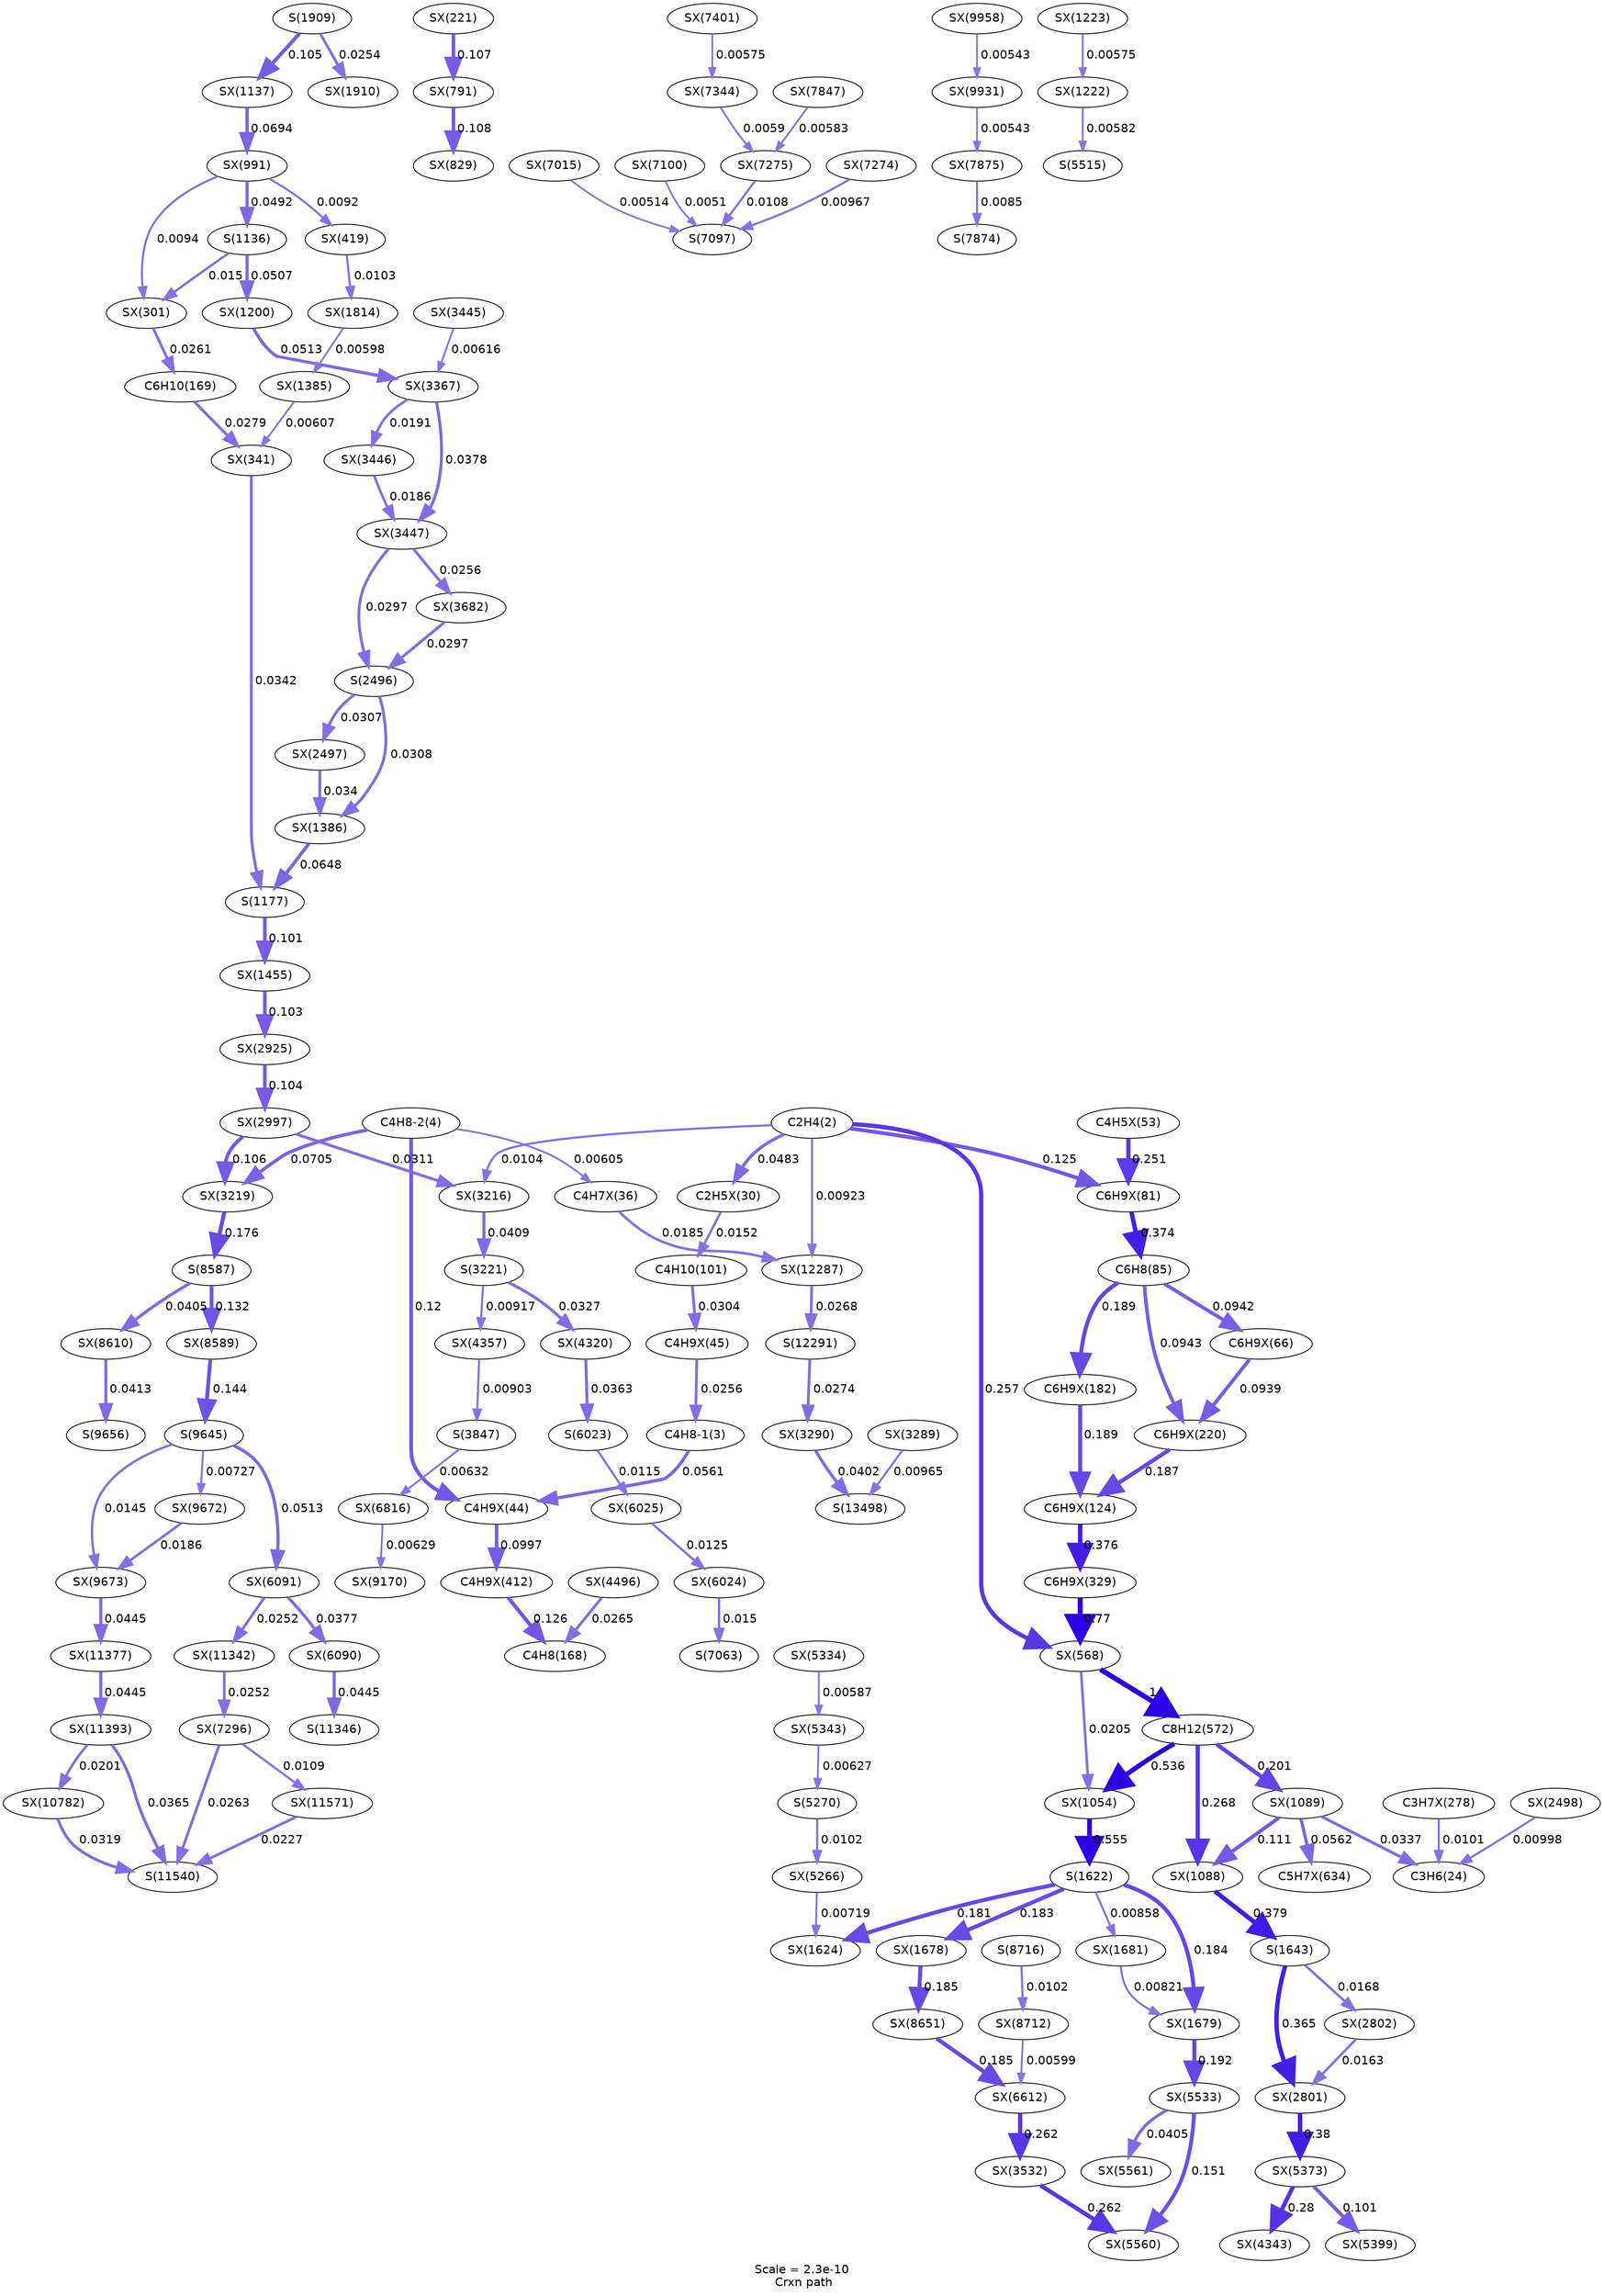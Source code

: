 digraph reaction_paths {
center=1;
s5 -> s57[fontname="Helvetica", style="setlinewidth(3.71)", arrowsize=1.86, color="0.7, 0.548, 0.9"
, label=" 0.0483"];
s5 -> s72[fontname="Helvetica", style="setlinewidth(4.43)", arrowsize=2.22, color="0.7, 0.625, 0.9"
, label=" 0.125"];
s5 -> s100[fontname="Helvetica", style="setlinewidth(4.97)", arrowsize=2.49, color="0.7, 0.757, 0.9"
, label=" 0.257"];
s5 -> s160[fontname="Helvetica", style="setlinewidth(2.55)", arrowsize=1.28, color="0.7, 0.51, 0.9"
, label=" 0.0104"];
s5 -> s312[fontname="Helvetica", style="setlinewidth(2.46)", arrowsize=1.23, color="0.7, 0.509, 0.9"
, label=" 0.00923"];
s69 -> s72[fontname="Helvetica", style="setlinewidth(4.96)", arrowsize=2.48, color="0.7, 0.751, 0.9"
, label=" 0.251"];
s65 -> s6[fontname="Helvetica", style="setlinewidth(3.23)", arrowsize=1.62, color="0.7, 0.526, 0.9"
, label=" 0.0256"];
s6 -> s64[fontname="Helvetica", style="setlinewidth(3.83)", arrowsize=1.91, color="0.7, 0.556, 0.9"
, label=" 0.0561"];
s57 -> s13[fontname="Helvetica", style="setlinewidth(2.84)", arrowsize=1.42, color="0.7, 0.515, 0.9"
, label=" 0.0152"];
s72 -> s10[fontname="Helvetica", style="setlinewidth(5.26)", arrowsize=2.63, color="0.7, 0.874, 0.9"
, label=" 0.374"];
s10 -> s83[fontname="Helvetica", style="setlinewidth(4.74)", arrowsize=2.37, color="0.7, 0.689, 0.9"
, label=" 0.189"];
s10 -> s85[fontname="Helvetica", style="setlinewidth(4.22)", arrowsize=2.11, color="0.7, 0.594, 0.9"
, label=" 0.0943"];
s10 -> s71[fontname="Helvetica", style="setlinewidth(4.22)", arrowsize=2.11, color="0.7, 0.594, 0.9"
, label=" 0.0942"];
s13 -> s65[fontname="Helvetica", style="setlinewidth(3.36)", arrowsize=1.68, color="0.7, 0.53, 0.9"
, label=" 0.0304"];
s89 -> s15[fontname="Helvetica", style="setlinewidth(3.25)", arrowsize=1.62, color="0.7, 0.526, 0.9"
, label=" 0.0261"];
s15 -> s92[fontname="Helvetica", style="setlinewidth(3.3)", arrowsize=1.65, color="0.7, 0.528, 0.9"
, label=" 0.0279"];
s7 -> s64[fontname="Helvetica", style="setlinewidth(4.4)", arrowsize=2.2, color="0.7, 0.62, 0.9"
, label=" 0.12"];
s64 -> s94[fontname="Helvetica", style="setlinewidth(4.26)", arrowsize=2.13, color="0.7, 0.6, 0.9"
, label=" 0.0997"];
s7 -> s161[fontname="Helvetica", style="setlinewidth(4)", arrowsize=2, color="0.7, 0.571, 0.9"
, label=" 0.0705"];
s7 -> s62[fontname="Helvetica", style="setlinewidth(2.14)", arrowsize=1.07, color="0.7, 0.506, 0.9"
, label=" 0.00605"];
s83 -> s76[fontname="Helvetica", style="setlinewidth(4.74)", arrowsize=2.37, color="0.7, 0.689, 0.9"
, label=" 0.189"];
s85 -> s76[fontname="Helvetica", style="setlinewidth(4.73)", arrowsize=2.37, color="0.7, 0.687, 0.9"
, label=" 0.187"];
s76 -> s90[fontname="Helvetica", style="setlinewidth(5.26)", arrowsize=2.63, color="0.7, 0.876, 0.9"
, label=" 0.376"];
s71 -> s85[fontname="Helvetica", style="setlinewidth(4.21)", arrowsize=2.11, color="0.7, 0.594, 0.9"
, label=" 0.0939"];
s90 -> s100[fontname="Helvetica", style="setlinewidth(5.8)", arrowsize=2.9, color="0.7, 1.27, 0.9"
, label=" 0.77"];
s86 -> s102[fontname="Helvetica", style="setlinewidth(4.32)", arrowsize=2.16, color="0.7, 0.607, 0.9"
, label=" 0.107"];
s102 -> s105[fontname="Helvetica", style="setlinewidth(4.32)", arrowsize=2.16, color="0.7, 0.608, 0.9"
, label=" 0.108"];
s100 -> s17[fontname="Helvetica", style="setlinewidth(6)", arrowsize=3, color="0.7, 1.5, 0.9"
, label=" 1"];
s100 -> s117[fontname="Helvetica", style="setlinewidth(3.07)", arrowsize=1.53, color="0.7, 0.521, 0.9"
, label=" 0.0205"];
s17 -> s117[fontname="Helvetica", style="setlinewidth(5.53)", arrowsize=2.76, color="0.7, 1.04, 0.9"
, label=" 0.536"];
s17 -> s118[fontname="Helvetica", style="setlinewidth(5.01)", arrowsize=2.5, color="0.7, 0.768, 0.9"
, label=" 0.268"];
s17 -> s119[fontname="Helvetica", style="setlinewidth(4.79)", arrowsize=2.4, color="0.7, 0.701, 0.9"
, label=" 0.201"];
s19 -> s89[fontname="Helvetica", style="setlinewidth(2.83)", arrowsize=1.42, color="0.7, 0.515, 0.9"
, label=" 0.015"];
s113 -> s89[fontname="Helvetica", style="setlinewidth(2.48)", arrowsize=1.24, color="0.7, 0.509, 0.9"
, label=" 0.0094"];
s113 -> s19[fontname="Helvetica", style="setlinewidth(3.73)", arrowsize=1.86, color="0.7, 0.549, 0.9"
, label=" 0.0492"];
s19 -> s121[fontname="Helvetica", style="setlinewidth(3.75)", arrowsize=1.87, color="0.7, 0.551, 0.9"
, label=" 0.0507"];
s92 -> s20[fontname="Helvetica", style="setlinewidth(3.45)", arrowsize=1.73, color="0.7, 0.534, 0.9"
, label=" 0.0342"];
s125 -> s92[fontname="Helvetica", style="setlinewidth(2.15)", arrowsize=1.07, color="0.7, 0.506, 0.9"
, label=" 0.00607"];
s126 -> s20[fontname="Helvetica", style="setlinewidth(3.93)", arrowsize=1.97, color="0.7, 0.565, 0.9"
, label=" 0.0648"];
s20 -> s128[fontname="Helvetica", style="setlinewidth(4.27)", arrowsize=2.14, color="0.7, 0.601, 0.9"
, label=" 0.101"];
s117 -> s21[fontname="Helvetica", style="setlinewidth(5.56)", arrowsize=2.78, color="0.7, 1.05, 0.9"
, label=" 0.555"];
s21 -> s131[fontname="Helvetica", style="setlinewidth(4.71)", arrowsize=2.36, color="0.7, 0.681, 0.9"
, label=" 0.181"];
s21 -> s135[fontname="Helvetica", style="setlinewidth(2.41)", arrowsize=1.2, color="0.7, 0.509, 0.9"
, label=" 0.00858"];
s21 -> s133[fontname="Helvetica", style="setlinewidth(4.72)", arrowsize=2.36, color="0.7, 0.684, 0.9"
, label=" 0.184"];
s21 -> s132[fontname="Helvetica", style="setlinewidth(4.72)", arrowsize=2.36, color="0.7, 0.683, 0.9"
, label=" 0.183"];
s113 -> s95[fontname="Helvetica", style="setlinewidth(2.46)", arrowsize=1.23, color="0.7, 0.509, 0.9"
, label=" 0.0092"];
s120 -> s113[fontname="Helvetica", style="setlinewidth(3.99)", arrowsize=1.99, color="0.7, 0.569, 0.9"
, label=" 0.0694"];
s95 -> s139[fontname="Helvetica", style="setlinewidth(2.55)", arrowsize=1.27, color="0.7, 0.51, 0.9"
, label=" 0.0103"];
s23 -> s120[fontname="Helvetica", style="setlinewidth(4.3)", arrowsize=2.15, color="0.7, 0.605, 0.9"
, label=" 0.105"];
s139 -> s125[fontname="Helvetica", style="setlinewidth(2.13)", arrowsize=1.07, color="0.7, 0.506, 0.9"
, label=" 0.00598"];
s23 -> s141[fontname="Helvetica", style="setlinewidth(3.23)", arrowsize=1.61, color="0.7, 0.525, 0.9"
, label=" 0.0254"];
s145 -> s126[fontname="Helvetica", style="setlinewidth(3.45)", arrowsize=1.72, color="0.7, 0.534, 0.9"
, label=" 0.034"];
s25 -> s126[fontname="Helvetica", style="setlinewidth(3.37)", arrowsize=1.69, color="0.7, 0.531, 0.9"
, label=" 0.0308"];
s25 -> s145[fontname="Helvetica", style="setlinewidth(3.37)", arrowsize=1.69, color="0.7, 0.531, 0.9"
, label=" 0.0307"];
s118 -> s22[fontname="Helvetica", style="setlinewidth(5.27)", arrowsize=2.63, color="0.7, 0.879, 0.9"
, label=" 0.379"];
s119 -> s118[fontname="Helvetica", style="setlinewidth(4.34)", arrowsize=2.17, color="0.7, 0.611, 0.9"
, label=" 0.111"];
s22 -> s150[fontname="Helvetica", style="setlinewidth(2.91)", arrowsize=1.46, color="0.7, 0.517, 0.9"
, label=" 0.0168"];
s22 -> s149[fontname="Helvetica", style="setlinewidth(5.24)", arrowsize=2.62, color="0.7, 0.865, 0.9"
, label=" 0.365"];
s128 -> s152[fontname="Helvetica", style="setlinewidth(4.28)", arrowsize=2.14, color="0.7, 0.603, 0.9"
, label=" 0.103"];
s152 -> s154[fontname="Helvetica", style="setlinewidth(4.29)", arrowsize=2.15, color="0.7, 0.604, 0.9"
, label=" 0.104"];
s154 -> s160[fontname="Helvetica", style="setlinewidth(3.38)", arrowsize=1.69, color="0.7, 0.531, 0.9"
, label=" 0.0311"];
s154 -> s161[fontname="Helvetica", style="setlinewidth(4.3)", arrowsize=2.15, color="0.7, 0.606, 0.9"
, label=" 0.106"];
s121 -> s165[fontname="Helvetica", style="setlinewidth(3.76)", arrowsize=1.88, color="0.7, 0.551, 0.9"
, label=" 0.0513"];
s167 -> s165[fontname="Helvetica", style="setlinewidth(2.16)", arrowsize=1.08, color="0.7, 0.506, 0.9"
, label=" 0.00616"];
s165 -> s169[fontname="Helvetica", style="setlinewidth(3.53)", arrowsize=1.76, color="0.7, 0.538, 0.9"
, label=" 0.0378"];
s165 -> s168[fontname="Helvetica", style="setlinewidth(3.01)", arrowsize=1.51, color="0.7, 0.519, 0.9"
, label=" 0.0191"];
s169 -> s173[fontname="Helvetica", style="setlinewidth(3.23)", arrowsize=1.62, color="0.7, 0.526, 0.9"
, label=" 0.0256"];
s168 -> s169[fontname="Helvetica", style="setlinewidth(2.99)", arrowsize=1.5, color="0.7, 0.519, 0.9"
, label=" 0.0186"];
s169 -> s25[fontname="Helvetica", style="setlinewidth(3.35)", arrowsize=1.67, color="0.7, 0.53, 0.9"
, label=" 0.0297"];
s173 -> s25[fontname="Helvetica", style="setlinewidth(3.35)", arrowsize=1.67, color="0.7, 0.53, 0.9"
, label=" 0.0297"];
s119 -> s9[fontname="Helvetica", style="setlinewidth(3.44)", arrowsize=1.72, color="0.7, 0.534, 0.9"
, label=" 0.0337"];
s119 -> s101[fontname="Helvetica", style="setlinewidth(3.83)", arrowsize=1.91, color="0.7, 0.556, 0.9"
, label=" 0.0562"];
s88 -> s9[fontname="Helvetica", style="setlinewidth(2.53)", arrowsize=1.27, color="0.7, 0.51, 0.9"
, label=" 0.0101"];
s146 -> s9[fontname="Helvetica", style="setlinewidth(2.52)", arrowsize=1.26, color="0.7, 0.51, 0.9"
, label=" 0.00998"];
s160 -> s28[fontname="Helvetica", style="setlinewidth(3.59)", arrowsize=1.79, color="0.7, 0.541, 0.9"
, label=" 0.0409"];
s28 -> s179[fontname="Helvetica", style="setlinewidth(3.42)", arrowsize=1.71, color="0.7, 0.533, 0.9"
, label=" 0.0327"];
s28 -> s181[fontname="Helvetica", style="setlinewidth(2.46)", arrowsize=1.23, color="0.7, 0.509, 0.9"
, label=" 0.00917"];
s188 -> s131[fontname="Helvetica", style="setlinewidth(2.27)", arrowsize=1.14, color="0.7, 0.507, 0.9"
, label=" 0.00719"];
s32 -> s188[fontname="Helvetica", style="setlinewidth(2.54)", arrowsize=1.27, color="0.7, 0.51, 0.9"
, label=" 0.0102"];
s190 -> s32[fontname="Helvetica", style="setlinewidth(2.17)", arrowsize=1.09, color="0.7, 0.506, 0.9"
, label=" 0.00627"];
s150 -> s149[fontname="Helvetica", style="setlinewidth(2.89)", arrowsize=1.45, color="0.7, 0.516, 0.9"
, label=" 0.0163"];
s149 -> s191[fontname="Helvetica", style="setlinewidth(5.27)", arrowsize=2.64, color="0.7, 0.88, 0.9"
, label=" 0.38"];
s191 -> s180[fontname="Helvetica", style="setlinewidth(5.04)", arrowsize=2.52, color="0.7, 0.78, 0.9"
, label=" 0.28"];
s191 -> s192[fontname="Helvetica", style="setlinewidth(4.27)", arrowsize=2.13, color="0.7, 0.601, 0.9"
, label=" 0.101"];
s135 -> s133[fontname="Helvetica", style="setlinewidth(2.37)", arrowsize=1.19, color="0.7, 0.508, 0.9"
, label=" 0.00821"];
s133 -> s198[fontname="Helvetica", style="setlinewidth(4.75)", arrowsize=2.38, color="0.7, 0.692, 0.9"
, label=" 0.192"];
s198 -> s200[fontname="Helvetica", style="setlinewidth(3.58)", arrowsize=1.79, color="0.7, 0.54, 0.9"
, label=" 0.0405"];
s198 -> s199[fontname="Helvetica", style="setlinewidth(4.57)", arrowsize=2.29, color="0.7, 0.651, 0.9"
, label=" 0.151"];
s179 -> s36[fontname="Helvetica", style="setlinewidth(3.5)", arrowsize=1.75, color="0.7, 0.536, 0.9"
, label=" 0.0363"];
s36 -> s211[fontname="Helvetica", style="setlinewidth(2.63)", arrowsize=1.31, color="0.7, 0.511, 0.9"
, label=" 0.0115"];
s172 -> s199[fontname="Helvetica", style="setlinewidth(4.99)", arrowsize=2.49, color="0.7, 0.762, 0.9"
, label=" 0.262"];
s220 -> s172[fontname="Helvetica", style="setlinewidth(4.99)", arrowsize=2.49, color="0.7, 0.762, 0.9"
, label=" 0.262"];
s181 -> s31[fontname="Helvetica", style="setlinewidth(2.45)", arrowsize=1.22, color="0.7, 0.509, 0.9"
, label=" 0.00903"];
s31 -> s226[fontname="Helvetica", style="setlinewidth(2.18)", arrowsize=1.09, color="0.7, 0.506, 0.9"
, label=" 0.00632"];
s211 -> s210[fontname="Helvetica", style="setlinewidth(2.69)", arrowsize=1.35, color="0.7, 0.513, 0.9"
, label=" 0.0125"];
s210 -> s40[fontname="Helvetica", style="setlinewidth(2.83)", arrowsize=1.41, color="0.7, 0.515, 0.9"
, label=" 0.015"];
s229 -> s41[fontname="Helvetica", style="setlinewidth(2.02)", arrowsize=1.01, color="0.7, 0.505, 0.9"
, label=" 0.00514"];
s234 -> s41[fontname="Helvetica", style="setlinewidth(2.02)", arrowsize=1.01, color="0.7, 0.505, 0.9"
, label=" 0.0051"];
s236 -> s41[fontname="Helvetica", style="setlinewidth(2.58)", arrowsize=1.29, color="0.7, 0.511, 0.9"
, label=" 0.0108"];
s235 -> s41[fontname="Helvetica", style="setlinewidth(2.5)", arrowsize=1.25, color="0.7, 0.51, 0.9"
, label=" 0.00967"];
s240 -> s236[fontname="Helvetica", style="setlinewidth(2.12)", arrowsize=1.06, color="0.7, 0.506, 0.9"
, label=" 0.0059"];
s241 -> s240[fontname="Helvetica", style="setlinewidth(2.11)", arrowsize=1.05, color="0.7, 0.506, 0.9"
, label=" 0.00575"];
s244 -> s236[fontname="Helvetica", style="setlinewidth(2.12)", arrowsize=1.06, color="0.7, 0.506, 0.9"
, label=" 0.00583"];
s189 -> s190[fontname="Helvetica", style="setlinewidth(2.12)", arrowsize=1.06, color="0.7, 0.506, 0.9"
, label=" 0.00587"];
s245 -> s43[fontname="Helvetica", style="setlinewidth(2.4)", arrowsize=1.2, color="0.7, 0.509, 0.9"
, label=" 0.0085"];
s161 -> s44[fontname="Helvetica", style="setlinewidth(4.69)", arrowsize=2.34, color="0.7, 0.676, 0.9"
, label=" 0.176"];
s44 -> s258[fontname="Helvetica", style="setlinewidth(4.47)", arrowsize=2.24, color="0.7, 0.632, 0.9"
, label=" 0.132"];
s44 -> s259[fontname="Helvetica", style="setlinewidth(3.58)", arrowsize=1.79, color="0.7, 0.54, 0.9"
, label=" 0.0405"];
s132 -> s261[fontname="Helvetica", style="setlinewidth(4.73)", arrowsize=2.36, color="0.7, 0.685, 0.9"
, label=" 0.185"];
s261 -> s220[fontname="Helvetica", style="setlinewidth(4.73)", arrowsize=2.36, color="0.7, 0.685, 0.9"
, label=" 0.185"];
s262 -> s220[fontname="Helvetica", style="setlinewidth(2.14)", arrowsize=1.07, color="0.7, 0.506, 0.9"
, label=" 0.00599"];
s45 -> s262[fontname="Helvetica", style="setlinewidth(2.54)", arrowsize=1.27, color="0.7, 0.51, 0.9"
, label=" 0.0102"];
s226 -> s267[fontname="Helvetica", style="setlinewidth(2.17)", arrowsize=1.09, color="0.7, 0.506, 0.9"
, label=" 0.00629"];
s258 -> s46[fontname="Helvetica", style="setlinewidth(4.54)", arrowsize=2.27, color="0.7, 0.644, 0.9"
, label=" 0.144"];
s46 -> s215[fontname="Helvetica", style="setlinewidth(3.76)", arrowsize=1.88, color="0.7, 0.551, 0.9"
, label=" 0.0513"];
s46 -> s278[fontname="Helvetica", style="setlinewidth(2.8)", arrowsize=1.4, color="0.7, 0.515, 0.9"
, label=" 0.0145"];
s46 -> s277[fontname="Helvetica", style="setlinewidth(2.28)", arrowsize=1.14, color="0.7, 0.507, 0.9"
, label=" 0.00727"];
s124 -> s123[fontname="Helvetica", style="setlinewidth(2.11)", arrowsize=1.05, color="0.7, 0.506, 0.9"
, label=" 0.00575"];
s123 -> s34[fontname="Helvetica", style="setlinewidth(2.12)", arrowsize=1.06, color="0.7, 0.506, 0.9"
, label=" 0.00582"];
s282 -> s245[fontname="Helvetica", style="setlinewidth(2.06)", arrowsize=1.03, color="0.7, 0.505, 0.9"
, label=" 0.00543"];
s283 -> s282[fontname="Helvetica", style="setlinewidth(2.06)", arrowsize=1.03, color="0.7, 0.505, 0.9"
, label=" 0.00543"];
s259 -> s47[fontname="Helvetica", style="setlinewidth(3.59)", arrowsize=1.8, color="0.7, 0.541, 0.9"
, label=" 0.0413"];
s94 -> s14[fontname="Helvetica", style="setlinewidth(4.44)", arrowsize=2.22, color="0.7, 0.626, 0.9"
, label=" 0.126"];
s185 -> s14[fontname="Helvetica", style="setlinewidth(3.26)", arrowsize=1.63, color="0.7, 0.526, 0.9"
, label=" 0.0265"];
s215 -> s214[fontname="Helvetica", style="setlinewidth(3.53)", arrowsize=1.76, color="0.7, 0.538, 0.9"
, label=" 0.0377"];
s215 -> s295[fontname="Helvetica", style="setlinewidth(3.22)", arrowsize=1.61, color="0.7, 0.525, 0.9"
, label=" 0.0252"];
s214 -> s48[fontname="Helvetica", style="setlinewidth(3.65)", arrowsize=1.83, color="0.7, 0.545, 0.9"
, label=" 0.0445"];
s295 -> s237[fontname="Helvetica", style="setlinewidth(3.22)", arrowsize=1.61, color="0.7, 0.525, 0.9"
, label=" 0.0252"];
s277 -> s278[fontname="Helvetica", style="setlinewidth(2.99)", arrowsize=1.5, color="0.7, 0.519, 0.9"
, label=" 0.0186"];
s278 -> s298[fontname="Helvetica", style="setlinewidth(3.65)", arrowsize=1.82, color="0.7, 0.544, 0.9"
, label=" 0.0445"];
s298 -> s300[fontname="Helvetica", style="setlinewidth(3.65)", arrowsize=1.82, color="0.7, 0.544, 0.9"
, label=" 0.0445"];
s300 -> s293[fontname="Helvetica", style="setlinewidth(3.05)", arrowsize=1.52, color="0.7, 0.52, 0.9"
, label=" 0.0201"];
s300 -> s49[fontname="Helvetica", style="setlinewidth(3.5)", arrowsize=1.75, color="0.7, 0.536, 0.9"
, label=" 0.0365"];
s293 -> s49[fontname="Helvetica", style="setlinewidth(3.4)", arrowsize=1.7, color="0.7, 0.532, 0.9"
, label=" 0.0319"];
s237 -> s49[fontname="Helvetica", style="setlinewidth(3.25)", arrowsize=1.63, color="0.7, 0.526, 0.9"
, label=" 0.0263"];
s305 -> s49[fontname="Helvetica", style="setlinewidth(3.14)", arrowsize=1.57, color="0.7, 0.523, 0.9"
, label=" 0.0227"];
s237 -> s305[fontname="Helvetica", style="setlinewidth(2.59)", arrowsize=1.29, color="0.7, 0.511, 0.9"
, label=" 0.0109"];
s62 -> s312[fontname="Helvetica", style="setlinewidth(2.99)", arrowsize=1.49, color="0.7, 0.518, 0.9"
, label=" 0.0185"];
s312 -> s52[fontname="Helvetica", style="setlinewidth(3.27)", arrowsize=1.63, color="0.7, 0.527, 0.9"
, label=" 0.0268"];
s52 -> s164[fontname="Helvetica", style="setlinewidth(3.29)", arrowsize=1.64, color="0.7, 0.527, 0.9"
, label=" 0.0274"];
s164 -> s53[fontname="Helvetica", style="setlinewidth(3.57)", arrowsize=1.79, color="0.7, 0.54, 0.9"
, label=" 0.0402"];
s163 -> s53[fontname="Helvetica", style="setlinewidth(2.5)", arrowsize=1.25, color="0.7, 0.51, 0.9"
, label=" 0.00965"];
s5 [ fontname="Helvetica", label="C2H4(2)"];
s6 [ fontname="Helvetica", label="C4H8-1(3)"];
s7 [ fontname="Helvetica", label="C4H8-2(4)"];
s9 [ fontname="Helvetica", label="C3H6(24)"];
s10 [ fontname="Helvetica", label="C6H8(85)"];
s13 [ fontname="Helvetica", label="C4H10(101)"];
s14 [ fontname="Helvetica", label="C4H8(168)"];
s15 [ fontname="Helvetica", label="C6H10(169)"];
s17 [ fontname="Helvetica", label="C8H12(572)"];
s19 [ fontname="Helvetica", label="S(1136)"];
s20 [ fontname="Helvetica", label="S(1177)"];
s21 [ fontname="Helvetica", label="S(1622)"];
s22 [ fontname="Helvetica", label="S(1643)"];
s23 [ fontname="Helvetica", label="S(1909)"];
s25 [ fontname="Helvetica", label="S(2496)"];
s28 [ fontname="Helvetica", label="S(3221)"];
s31 [ fontname="Helvetica", label="S(3847)"];
s32 [ fontname="Helvetica", label="S(5270)"];
s34 [ fontname="Helvetica", label="S(5515)"];
s36 [ fontname="Helvetica", label="S(6023)"];
s40 [ fontname="Helvetica", label="S(7063)"];
s41 [ fontname="Helvetica", label="S(7097)"];
s43 [ fontname="Helvetica", label="S(7874)"];
s44 [ fontname="Helvetica", label="S(8587)"];
s45 [ fontname="Helvetica", label="S(8716)"];
s46 [ fontname="Helvetica", label="S(9645)"];
s47 [ fontname="Helvetica", label="S(9656)"];
s48 [ fontname="Helvetica", label="S(11346)"];
s49 [ fontname="Helvetica", label="S(11540)"];
s52 [ fontname="Helvetica", label="S(12291)"];
s53 [ fontname="Helvetica", label="S(13498)"];
s57 [ fontname="Helvetica", label="C2H5X(30)"];
s62 [ fontname="Helvetica", label="C4H7X(36)"];
s64 [ fontname="Helvetica", label="C4H9X(44)"];
s65 [ fontname="Helvetica", label="C4H9X(45)"];
s69 [ fontname="Helvetica", label="C4H5X(53)"];
s71 [ fontname="Helvetica", label="C6H9X(66)"];
s72 [ fontname="Helvetica", label="C6H9X(81)"];
s76 [ fontname="Helvetica", label="C6H9X(124)"];
s83 [ fontname="Helvetica", label="C6H9X(182)"];
s85 [ fontname="Helvetica", label="C6H9X(220)"];
s86 [ fontname="Helvetica", label="SX(221)"];
s88 [ fontname="Helvetica", label="C3H7X(278)"];
s89 [ fontname="Helvetica", label="SX(301)"];
s90 [ fontname="Helvetica", label="C6H9X(329)"];
s92 [ fontname="Helvetica", label="SX(341)"];
s94 [ fontname="Helvetica", label="C4H9X(412)"];
s95 [ fontname="Helvetica", label="SX(419)"];
s100 [ fontname="Helvetica", label="SX(568)"];
s101 [ fontname="Helvetica", label="C5H7X(634)"];
s102 [ fontname="Helvetica", label="SX(791)"];
s105 [ fontname="Helvetica", label="SX(829)"];
s113 [ fontname="Helvetica", label="SX(991)"];
s117 [ fontname="Helvetica", label="SX(1054)"];
s118 [ fontname="Helvetica", label="SX(1088)"];
s119 [ fontname="Helvetica", label="SX(1089)"];
s120 [ fontname="Helvetica", label="SX(1137)"];
s121 [ fontname="Helvetica", label="SX(1200)"];
s123 [ fontname="Helvetica", label="SX(1222)"];
s124 [ fontname="Helvetica", label="SX(1223)"];
s125 [ fontname="Helvetica", label="SX(1385)"];
s126 [ fontname="Helvetica", label="SX(1386)"];
s128 [ fontname="Helvetica", label="SX(1455)"];
s131 [ fontname="Helvetica", label="SX(1624)"];
s132 [ fontname="Helvetica", label="SX(1678)"];
s133 [ fontname="Helvetica", label="SX(1679)"];
s135 [ fontname="Helvetica", label="SX(1681)"];
s139 [ fontname="Helvetica", label="SX(1814)"];
s141 [ fontname="Helvetica", label="SX(1910)"];
s145 [ fontname="Helvetica", label="SX(2497)"];
s146 [ fontname="Helvetica", label="SX(2498)"];
s149 [ fontname="Helvetica", label="SX(2801)"];
s150 [ fontname="Helvetica", label="SX(2802)"];
s152 [ fontname="Helvetica", label="SX(2925)"];
s154 [ fontname="Helvetica", label="SX(2997)"];
s160 [ fontname="Helvetica", label="SX(3216)"];
s161 [ fontname="Helvetica", label="SX(3219)"];
s163 [ fontname="Helvetica", label="SX(3289)"];
s164 [ fontname="Helvetica", label="SX(3290)"];
s165 [ fontname="Helvetica", label="SX(3367)"];
s167 [ fontname="Helvetica", label="SX(3445)"];
s168 [ fontname="Helvetica", label="SX(3446)"];
s169 [ fontname="Helvetica", label="SX(3447)"];
s172 [ fontname="Helvetica", label="SX(3532)"];
s173 [ fontname="Helvetica", label="SX(3682)"];
s179 [ fontname="Helvetica", label="SX(4320)"];
s180 [ fontname="Helvetica", label="SX(4343)"];
s181 [ fontname="Helvetica", label="SX(4357)"];
s185 [ fontname="Helvetica", label="SX(4496)"];
s188 [ fontname="Helvetica", label="SX(5266)"];
s189 [ fontname="Helvetica", label="SX(5334)"];
s190 [ fontname="Helvetica", label="SX(5343)"];
s191 [ fontname="Helvetica", label="SX(5373)"];
s192 [ fontname="Helvetica", label="SX(5399)"];
s198 [ fontname="Helvetica", label="SX(5533)"];
s199 [ fontname="Helvetica", label="SX(5560)"];
s200 [ fontname="Helvetica", label="SX(5561)"];
s210 [ fontname="Helvetica", label="SX(6024)"];
s211 [ fontname="Helvetica", label="SX(6025)"];
s214 [ fontname="Helvetica", label="SX(6090)"];
s215 [ fontname="Helvetica", label="SX(6091)"];
s220 [ fontname="Helvetica", label="SX(6612)"];
s226 [ fontname="Helvetica", label="SX(6816)"];
s229 [ fontname="Helvetica", label="SX(7015)"];
s234 [ fontname="Helvetica", label="SX(7100)"];
s235 [ fontname="Helvetica", label="SX(7274)"];
s236 [ fontname="Helvetica", label="SX(7275)"];
s237 [ fontname="Helvetica", label="SX(7296)"];
s240 [ fontname="Helvetica", label="SX(7344)"];
s241 [ fontname="Helvetica", label="SX(7401)"];
s244 [ fontname="Helvetica", label="SX(7847)"];
s245 [ fontname="Helvetica", label="SX(7875)"];
s258 [ fontname="Helvetica", label="SX(8589)"];
s259 [ fontname="Helvetica", label="SX(8610)"];
s261 [ fontname="Helvetica", label="SX(8651)"];
s262 [ fontname="Helvetica", label="SX(8712)"];
s267 [ fontname="Helvetica", label="SX(9170)"];
s277 [ fontname="Helvetica", label="SX(9672)"];
s278 [ fontname="Helvetica", label="SX(9673)"];
s282 [ fontname="Helvetica", label="SX(9931)"];
s283 [ fontname="Helvetica", label="SX(9958)"];
s293 [ fontname="Helvetica", label="SX(10782)"];
s295 [ fontname="Helvetica", label="SX(11342)"];
s298 [ fontname="Helvetica", label="SX(11377)"];
s300 [ fontname="Helvetica", label="SX(11393)"];
s305 [ fontname="Helvetica", label="SX(11571)"];
s312 [ fontname="Helvetica", label="SX(12287)"];
 label = "Scale = 2.3e-10\l Crxn path";
 fontname = "Helvetica";
}
